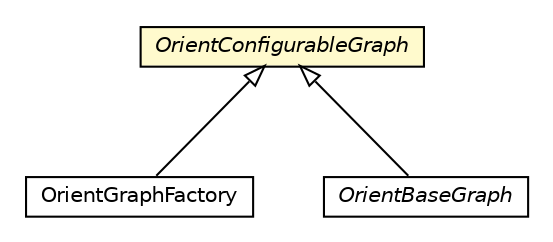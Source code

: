 #!/usr/local/bin/dot
#
# Class diagram 
# Generated by UMLGraph version R5_6-24-gf6e263 (http://www.umlgraph.org/)
#

digraph G {
	edge [fontname="Helvetica",fontsize=10,labelfontname="Helvetica",labelfontsize=10];
	node [fontname="Helvetica",fontsize=10,shape=plaintext];
	nodesep=0.25;
	ranksep=0.5;
	// com.tinkerpop.blueprints.impls.orient.OrientGraphFactory
	c7614679 [label=<<table title="com.tinkerpop.blueprints.impls.orient.OrientGraphFactory" border="0" cellborder="1" cellspacing="0" cellpadding="2" port="p" href="./OrientGraphFactory.html">
		<tr><td><table border="0" cellspacing="0" cellpadding="1">
<tr><td align="center" balign="center"> OrientGraphFactory </td></tr>
		</table></td></tr>
		</table>>, URL="./OrientGraphFactory.html", fontname="Helvetica", fontcolor="black", fontsize=10.0];
	// com.tinkerpop.blueprints.impls.orient.OrientConfigurableGraph
	c7614706 [label=<<table title="com.tinkerpop.blueprints.impls.orient.OrientConfigurableGraph" border="0" cellborder="1" cellspacing="0" cellpadding="2" port="p" bgcolor="lemonChiffon" href="./OrientConfigurableGraph.html">
		<tr><td><table border="0" cellspacing="0" cellpadding="1">
<tr><td align="center" balign="center"><font face="Helvetica-Oblique"> OrientConfigurableGraph </font></td></tr>
		</table></td></tr>
		</table>>, URL="./OrientConfigurableGraph.html", fontname="Helvetica", fontcolor="black", fontsize=10.0];
	// com.tinkerpop.blueprints.impls.orient.OrientBaseGraph
	c7614709 [label=<<table title="com.tinkerpop.blueprints.impls.orient.OrientBaseGraph" border="0" cellborder="1" cellspacing="0" cellpadding="2" port="p" href="./OrientBaseGraph.html">
		<tr><td><table border="0" cellspacing="0" cellpadding="1">
<tr><td align="center" balign="center"><font face="Helvetica-Oblique"> OrientBaseGraph </font></td></tr>
		</table></td></tr>
		</table>>, URL="./OrientBaseGraph.html", fontname="Helvetica", fontcolor="black", fontsize=10.0];
	//com.tinkerpop.blueprints.impls.orient.OrientGraphFactory extends com.tinkerpop.blueprints.impls.orient.OrientConfigurableGraph
	c7614706:p -> c7614679:p [dir=back,arrowtail=empty];
	//com.tinkerpop.blueprints.impls.orient.OrientBaseGraph extends com.tinkerpop.blueprints.impls.orient.OrientConfigurableGraph
	c7614706:p -> c7614709:p [dir=back,arrowtail=empty];
}

